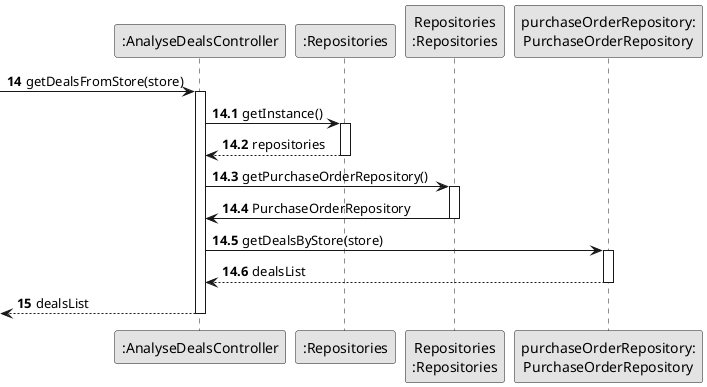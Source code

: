 @startuml
'https://plantuml.com/sequence-diagram
skinparam monochrome true
skinparam packageStyle rectangle
skinparam shadowing false


autonumber 14


participant ":AnalyseDealsController" as CTRL
participant ":Repositories" as RepositorySingleton
participant "Repositories\n:Repositories" as PLAT
participant "purchaseOrderRepository:\nPurchaseOrderRepository" as OR



-> CTRL: getDealsFromStore(store)
autonumber 14.1
    activate CTRL
     CTRL -> RepositorySingleton : getInstance()
    activate RepositorySingleton

        RepositorySingleton --> CTRL: repositories
    deactivate RepositorySingleton

    CTRL -> PLAT : getPurchaseOrderRepository()
    activate PLAT

        PLAT -> CTRL : PurchaseOrderRepository
    deactivate PLAT

    CTRL -> OR : getDealsByStore(store)
    activate OR
    OR --> CTRL : dealsList
    deactivate OR


    autonumber 15
    <-- CTRL  : dealsList
deactivate CTRL

@enduml